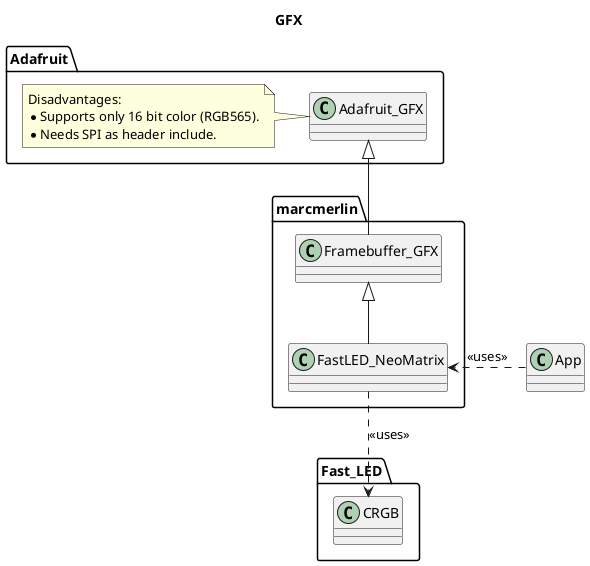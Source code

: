 @startuml

title GFX

package "marcmerlin" {
    class FastLED_NeoMatrix
    class Framebuffer_GFX
}

package "Fast_LED" {
    class CRGB
}

package "Adafruit" {
    class Adafruit_GFX

    note left of Adafruit_GFX
        Disadvantages:
        * Supports only 16 bit color (RGB565).
        * Needs SPI as header include.
    end note
}

Adafruit_GFX <|-- Framebuffer_GFX
Framebuffer_GFX <|-- FastLED_NeoMatrix
FastLED_NeoMatrix ..> CRGB: <<uses>>

class "App" as app

app .> FastLED_NeoMatrix: <<uses>>

@enduml